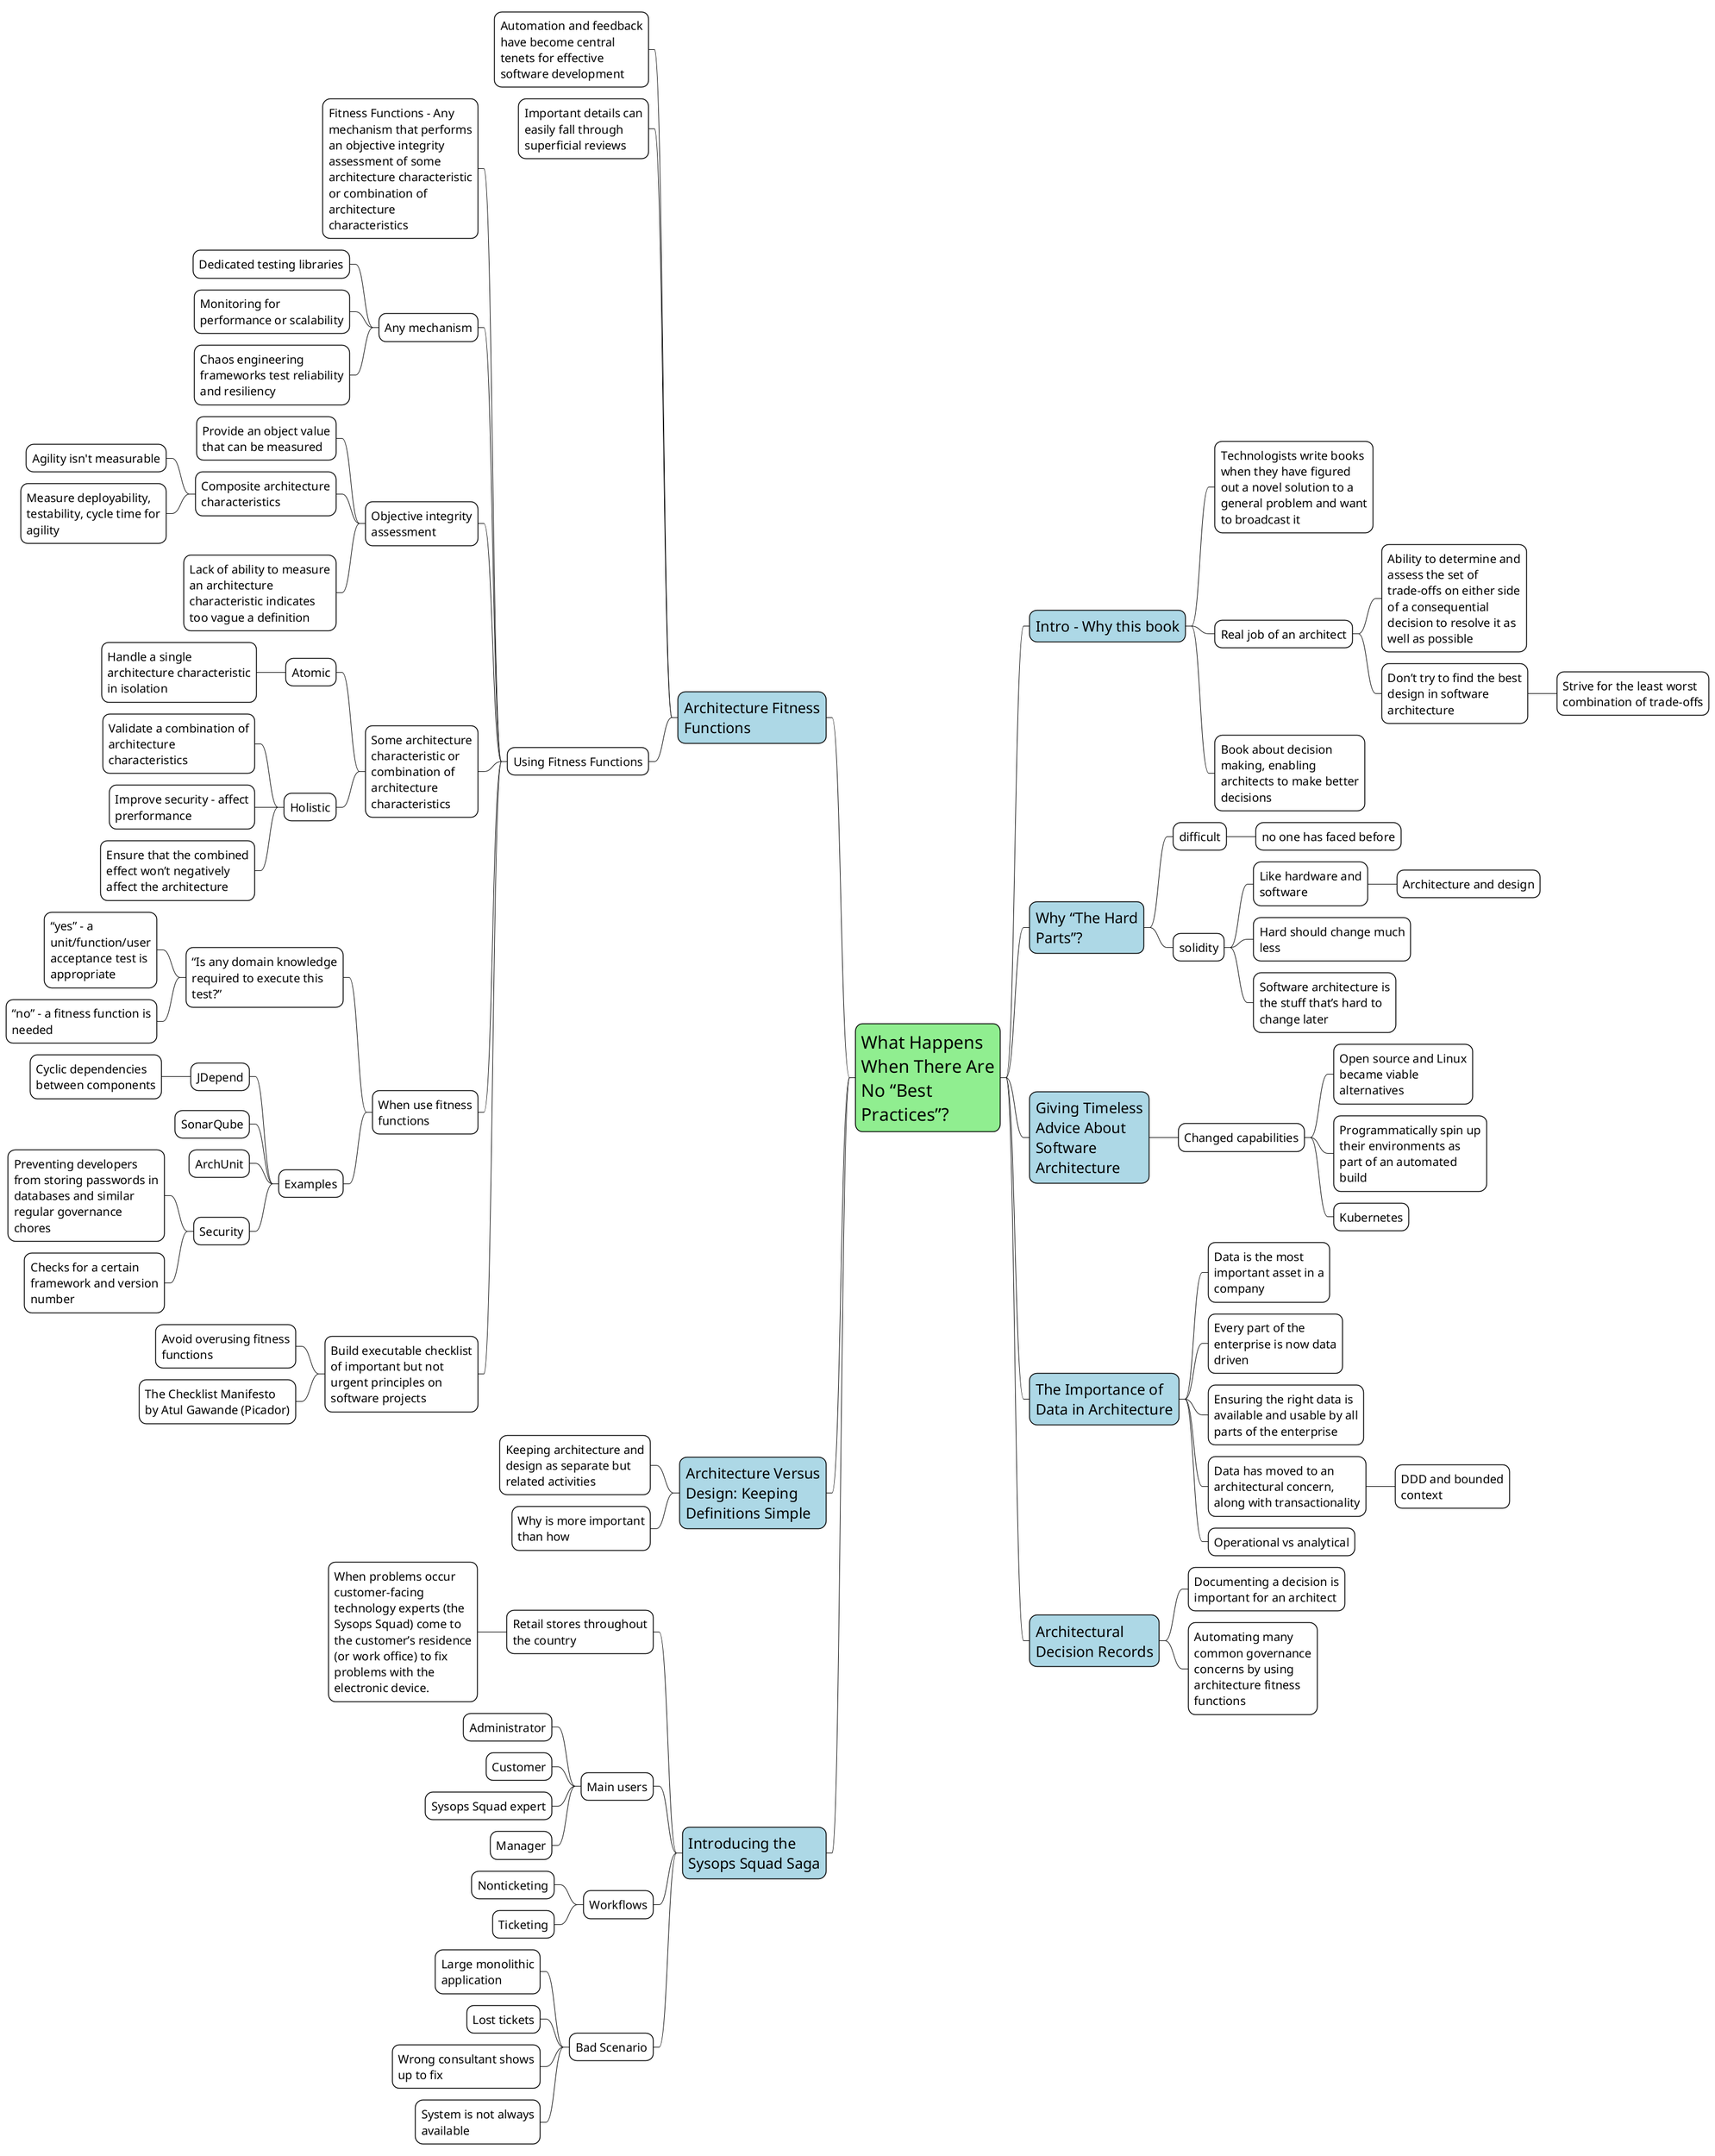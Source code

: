 @startmindmap
<style>
node {
    MaximumWidth 250
    FontSize 20
    BackgroundColor white
    LineColor black
}

rootNode {
    FontSize 30
    BackgroundColor lightgreen
}

:depth(1) {
    FontSize 25
    BackgroundColor lightblue
}

arrow {
    LineColor black
}
</style>

* What Happens When There Are No “Best Practices”?

** Intro - Why this book
*** Technologists write books when they have figured out a novel solution to a general problem and want to broadcast it
*** Real job of an architect
**** Ability to determine and assess the set of trade-offs on either side of a consequential decision to resolve it as well as possible
**** Don’t try to find the best design in software architecture
***** Strive for the least worst combination of trade-offs
*** Book about decision making, enabling architects to make better decisions

** Why “The Hard Parts”?
*** difficult
**** no one has faced before
*** solidity
**** Like hardware and software
***** Architecture and design
**** Hard should change much less
**** Software architecture is the stuff that’s hard to change later

** Giving Timeless Advice About Software Architecture
*** Changed capabilities
**** Open source and Linux became viable alternatives
**** Programmatically spin up their environments as part of an automated build
**** Kubernetes

** The Importance of Data in Architecture
*** Data is the most important asset in a company
*** Every part of the enterprise is now data driven
*** Ensuring the right data is available and usable by all parts of the enterprise
*** Data has moved to an architectural concern, along with transactionality
**** DDD and bounded context
*** Operational vs analytical

** Architectural Decision Records
*** Documenting a decision is important for an architect
*** Automating many common governance concerns by using architecture fitness functions

left side

** Architecture Fitness Functions
*** Automation and feedback have become central tenets for effective software development
*** Important details can easily fall through superficial reviews
*** Using Fitness Functions
**** Fitness Functions - Any mechanism that performs an objective integrity assessment of some architecture characteristic or combination of architecture characteristics
**** Any mechanism
***** Dedicated testing libraries
***** Monitoring for performance or scalability
***** Chaos engineering frameworks test reliability and resiliency
**** Objective integrity assessment
***** Provide an object value that can be measured
***** Composite architecture characteristics
****** Agility isn't measurable
****** Measure deployability, testability, cycle time for agility
***** Lack of ability to measure an architecture characteristic indicates too vague a definition
**** Some architecture characteristic or combination of architecture characteristics
***** Atomic
****** Handle a single architecture characteristic in isolation
***** Holistic
****** Validate a combination of architecture characteristics
****** Improve security - affect prerformance
****** Ensure that the combined effect won’t negatively affect the architecture
**** When use fitness functions
***** “Is any domain knowledge required to execute this test?”
****** “yes” - a unit/function/user acceptance test is appropriate
****** “no” - a fitness function is needed
***** Examples
****** JDepend
******* Cyclic dependencies between components
****** SonarQube
****** ArchUnit
****** Security
******* Preventing developers from storing passwords in databases and similar regular governance chores
******* Checks for a certain framework and version number
**** Build executable checklist of important but not urgent principles on software projects
***** Avoid overusing fitness functions
***** The Checklist Manifesto by Atul Gawande (Picador)

** Architecture Versus Design: Keeping Definitions Simple
*** Keeping architecture and design as separate but related activities
*** Why is more important than how

** Introducing the Sysops Squad Saga
*** Retail stores throughout the country
**** When problems occur customer-facing technology experts (the Sysops Squad) come to the customer’s residence (or work office) to fix problems with the electronic device.
*** Main users
**** Administrator
**** Customer
**** Sysops Squad expert
**** Manager
*** Workflows
**** Nonticketing
**** Ticketing
*** Bad Scenario
**** Large monolithic application
**** Lost tickets
**** Wrong consultant shows up to fix
**** System is not always available

@endmindmap
